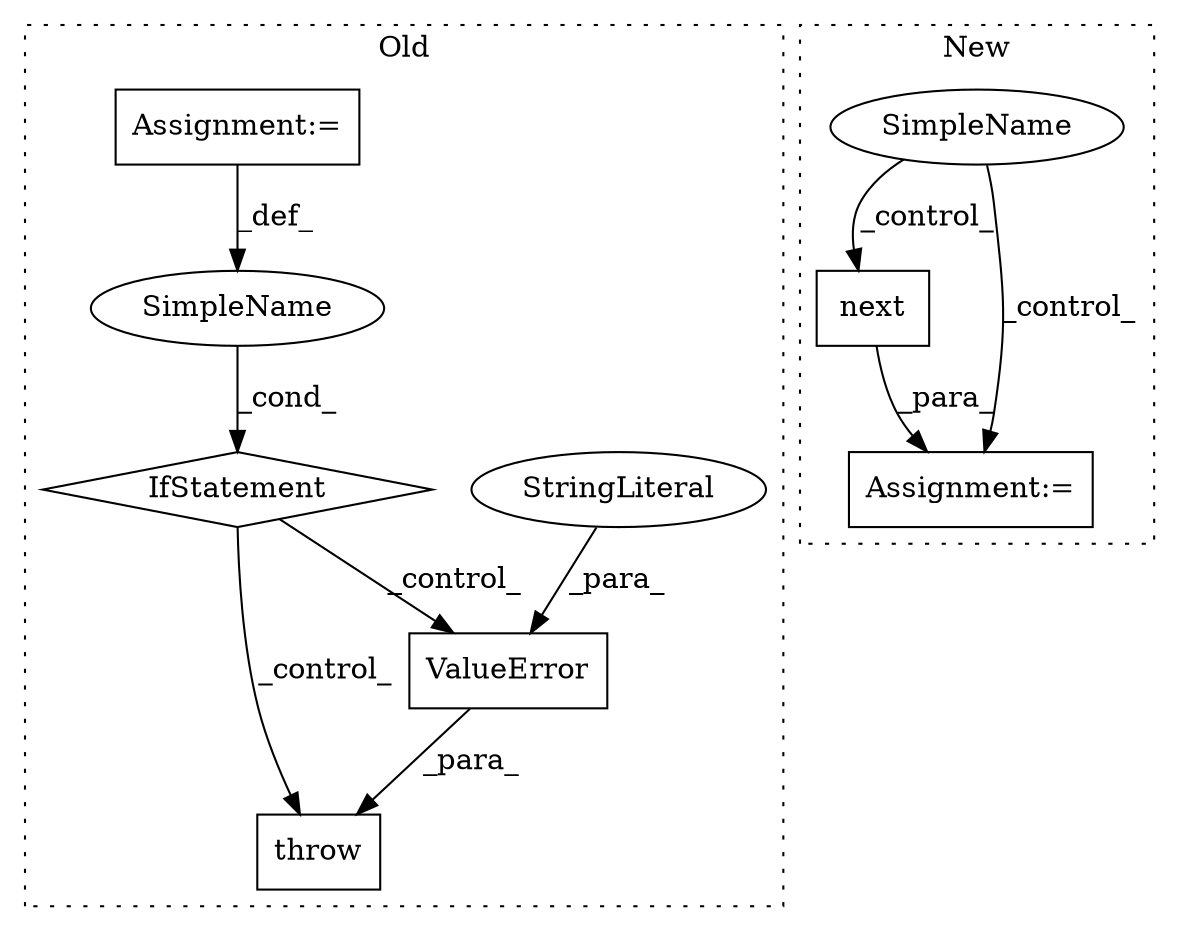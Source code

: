 digraph G {
subgraph cluster0 {
1 [label="throw" a="53" s="4126" l="6" shape="box"];
3 [label="IfStatement" a="25" s="4083,4116" l="4,2" shape="diamond"];
4 [label="SimpleName" a="42" s="" l="" shape="ellipse"];
6 [label="ValueError" a="32" s="4132,4182" l="11,1" shape="box"];
8 [label="StringLiteral" a="45" s="4143" l="39" shape="ellipse"];
9 [label="Assignment:=" a="7" s="3954" l="12" shape="box"];
label = "Old";
style="dotted";
}
subgraph cluster1 {
2 [label="next" a="32" s="4080,4097" l="5,1" shape="box"];
5 [label="Assignment:=" a="7" s="4069" l="2" shape="box"];
7 [label="SimpleName" a="42" s="" l="" shape="ellipse"];
label = "New";
style="dotted";
}
2 -> 5 [label="_para_"];
3 -> 6 [label="_control_"];
3 -> 1 [label="_control_"];
4 -> 3 [label="_cond_"];
6 -> 1 [label="_para_"];
7 -> 2 [label="_control_"];
7 -> 5 [label="_control_"];
8 -> 6 [label="_para_"];
9 -> 4 [label="_def_"];
}